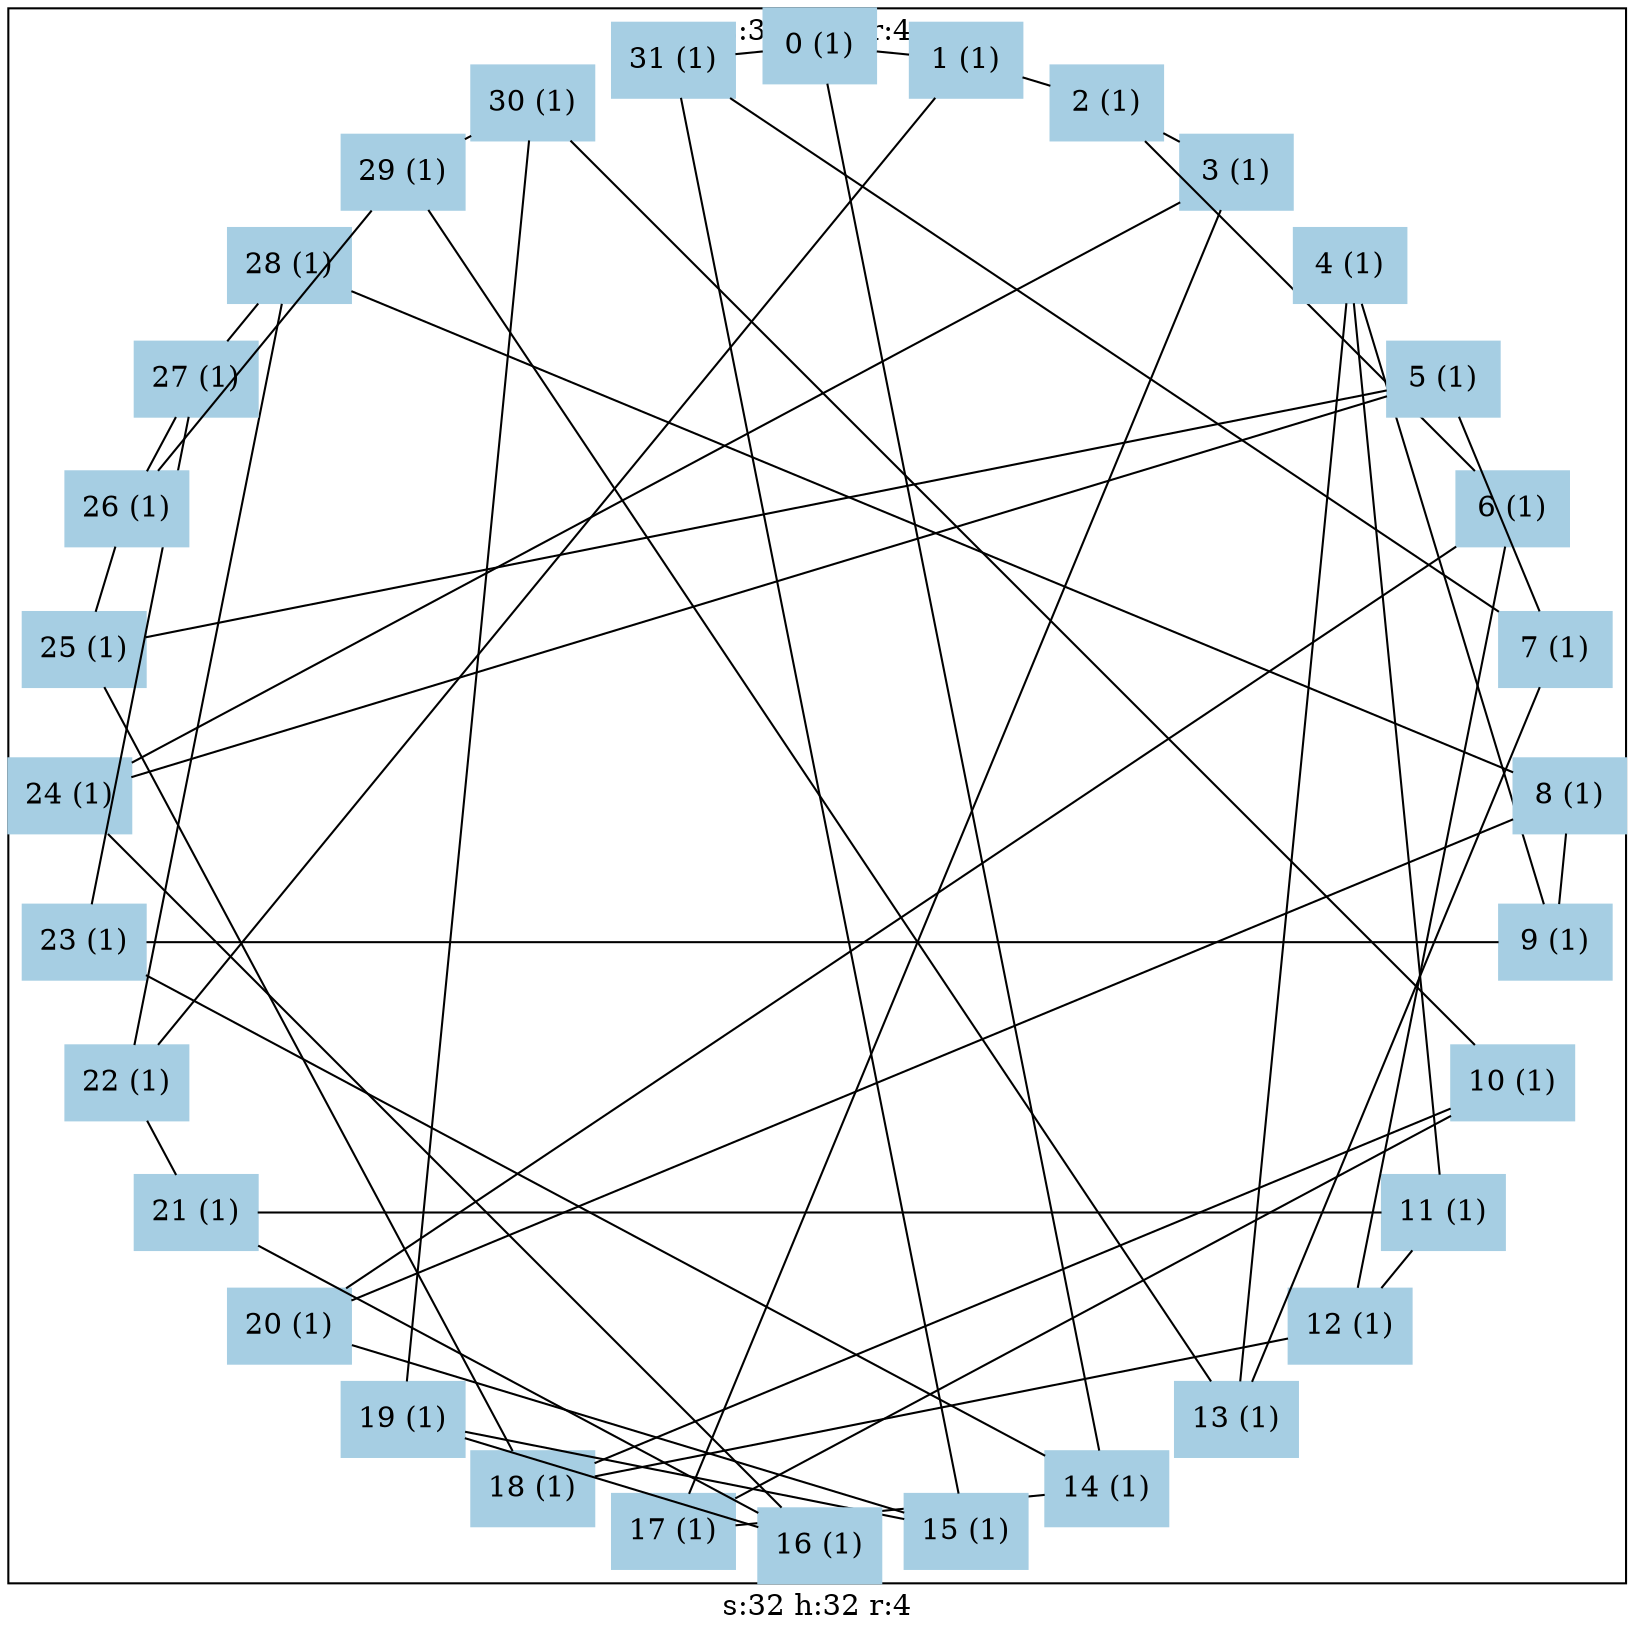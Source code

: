 graph test2 {
	graph [
		charset="utf-8",
		layout=neato,
		label="s:32 h:32 r:4"	];
	node [
		shape=box;
		style="solid, filled"
		colorscheme = paired12	];

	subgraph cluster_sub0 {
	node[ color=1 ]
	node[
		color=1
		fontsize=14
	]
	0[
		pos="5.00000, 10.00000!", 
		label="0 (1)"
	]
	1[
		pos="5.97545, 9.90393!", 
		label="1 (1)"
	]
	2[
		pos="6.91342, 9.61940!", 
		label="2 (1)"
	]
	3[
		pos="7.77785, 9.15735!", 
		label="3 (1)"
	]
	4[
		pos="8.53553, 8.53553!", 
		label="4 (1)"
	]
	5[
		pos="9.15735, 7.77785!", 
		label="5 (1)"
	]
	6[
		pos="9.61940, 6.91342!", 
		label="6 (1)"
	]
	7[
		pos="9.90393, 5.97545!", 
		label="7 (1)"
	]
	8[
		pos="10.00000, 5.00000!", 
		label="8 (1)"
	]
	9[
		pos="9.90393, 4.02455!", 
		label="9 (1)"
	]
	10[
		pos="9.61940, 3.08658!", 
		label="10 (1)"
	]
	11[
		pos="9.15735, 2.22215!", 
		label="11 (1)"
	]
	12[
		pos="8.53553, 1.46447!", 
		label="12 (1)"
	]
	13[
		pos="7.77785, 0.84265!", 
		label="13 (1)"
	]
	14[
		pos="6.91342, 0.38060!", 
		label="14 (1)"
	]
	15[
		pos="5.97545, 0.09607!", 
		label="15 (1)"
	]
	16[
		pos="5.00000, 0.00000!", 
		label="16 (1)"
	]
	17[
		pos="4.02455, 0.09607!", 
		label="17 (1)"
	]
	18[
		pos="3.08658, 0.38060!", 
		label="18 (1)"
	]
	19[
		pos="2.22215, 0.84265!", 
		label="19 (1)"
	]
	20[
		pos="1.46447, 1.46447!", 
		label="20 (1)"
	]
	21[
		pos="0.84265, 2.22215!", 
		label="21 (1)"
	]
	22[
		pos="0.38060, 3.08658!", 
		label="22 (1)"
	]
	23[
		pos="0.09607, 4.02455!", 
		label="23 (1)"
	]
	24[
		pos="0.00000, 5.00000!", 
		label="24 (1)"
	]
	25[
		pos="0.09607, 5.97545!", 
		label="25 (1)"
	]
	26[
		pos="0.38060, 6.91342!", 
		label="26 (1)"
	]
	27[
		pos="0.84265, 7.77785!", 
		label="27 (1)"
	]
	28[
		pos="1.46447, 8.53553!", 
		label="28 (1)"
	]
	29[
		pos="2.22215, 9.15735!", 
		label="29 (1)"
	]
	30[
		pos="3.08658, 9.61940!", 
		label="30 (1)"
	]
	31[
		pos="4.02455, 9.90393!", 
		label="31 (1)"
	]
	}

	0--31
	0--1
	0--14
	1--2
	1--22
	2--6
	2--3
	3--17
	3--24
	4--9
	4--11
	4--13
	5--7
	5--25
	5--24
	6--12
	6--20
	7--31
	7--13
	8--28
	8--9
	8--20
	9--23
	10--17
	10--18
	10--30
	11--21
	11--12
	12--18
	13--29
	14--23
	14--17
	15--19
	15--20
	15--31
	16--21
	16--24
	16--19
	18--25
	19--30
	21--22
	22--28
	23--27
	25--26
	26--27
	26--29
	27--28
	29--30
}